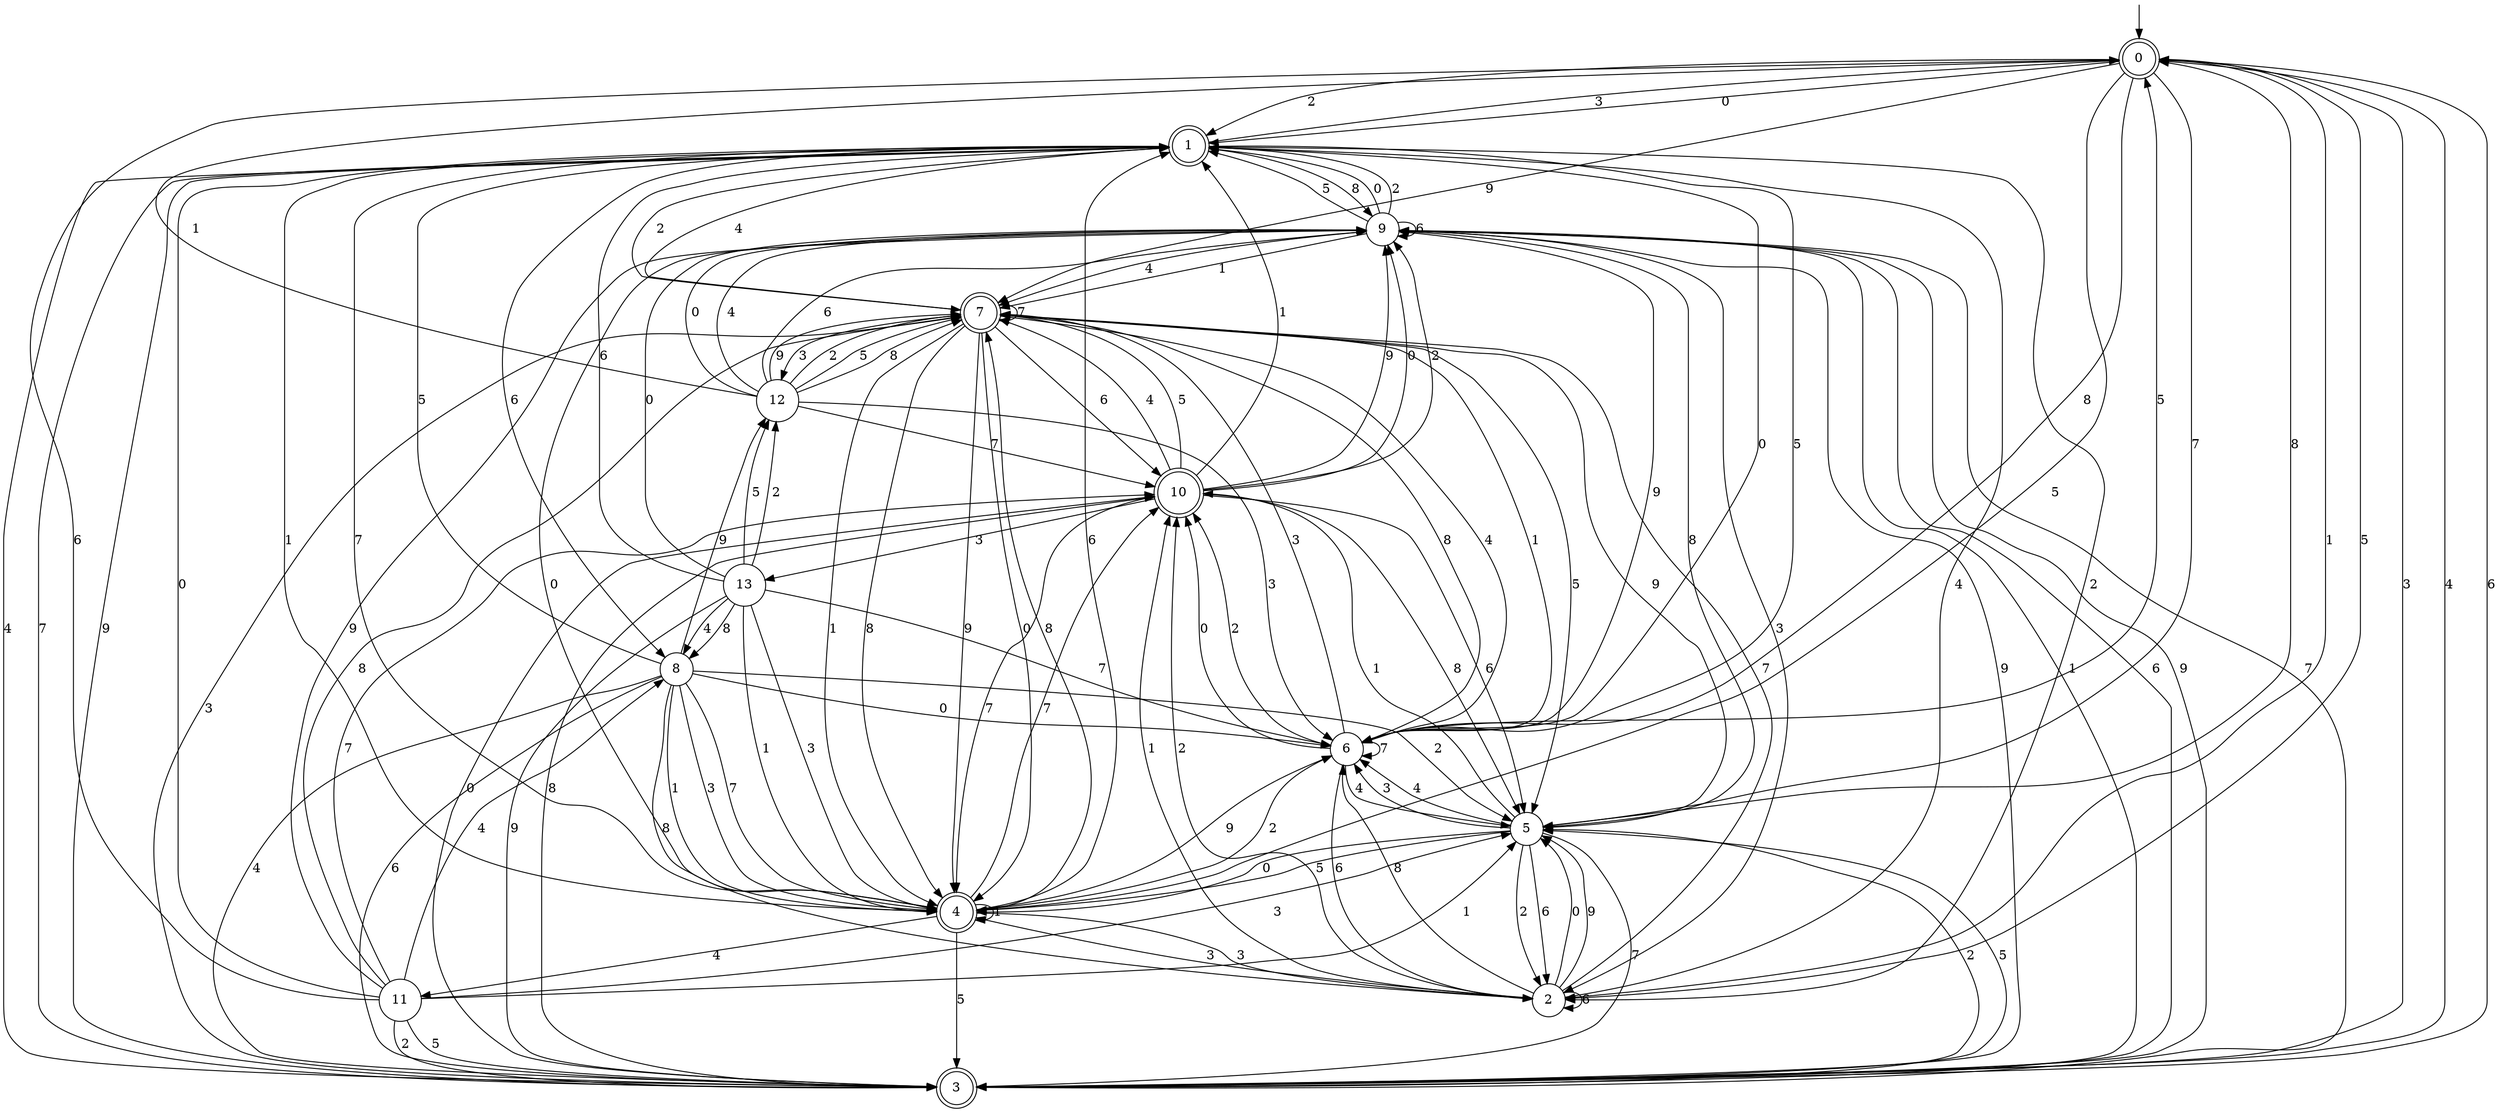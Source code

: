 digraph g {

	s0 [shape="doublecircle" label="0"];
	s1 [shape="doublecircle" label="1"];
	s2 [shape="circle" label="2"];
	s3 [shape="doublecircle" label="3"];
	s4 [shape="doublecircle" label="4"];
	s5 [shape="circle" label="5"];
	s6 [shape="circle" label="6"];
	s7 [shape="doublecircle" label="7"];
	s8 [shape="circle" label="8"];
	s9 [shape="circle" label="9"];
	s10 [shape="doublecircle" label="10"];
	s11 [shape="circle" label="11"];
	s12 [shape="circle" label="12"];
	s13 [shape="circle" label="13"];
	s0 -> s1 [label="0"];
	s0 -> s2 [label="1"];
	s0 -> s1 [label="2"];
	s0 -> s3 [label="3"];
	s0 -> s3 [label="4"];
	s0 -> s4 [label="5"];
	s0 -> s3 [label="6"];
	s0 -> s5 [label="7"];
	s0 -> s6 [label="8"];
	s0 -> s7 [label="9"];
	s1 -> s6 [label="0"];
	s1 -> s4 [label="1"];
	s1 -> s2 [label="2"];
	s1 -> s0 [label="3"];
	s1 -> s7 [label="4"];
	s1 -> s6 [label="5"];
	s1 -> s8 [label="6"];
	s1 -> s4 [label="7"];
	s1 -> s9 [label="8"];
	s1 -> s3 [label="9"];
	s2 -> s5 [label="0"];
	s2 -> s10 [label="1"];
	s2 -> s10 [label="2"];
	s2 -> s4 [label="3"];
	s2 -> s1 [label="4"];
	s2 -> s0 [label="5"];
	s2 -> s2 [label="6"];
	s2 -> s7 [label="7"];
	s2 -> s6 [label="8"];
	s2 -> s5 [label="9"];
	s3 -> s10 [label="0"];
	s3 -> s9 [label="1"];
	s3 -> s5 [label="2"];
	s3 -> s7 [label="3"];
	s3 -> s1 [label="4"];
	s3 -> s5 [label="5"];
	s3 -> s9 [label="6"];
	s3 -> s1 [label="7"];
	s3 -> s10 [label="8"];
	s3 -> s9 [label="9"];
	s4 -> s9 [label="0"];
	s4 -> s4 [label="1"];
	s4 -> s6 [label="2"];
	s4 -> s2 [label="3"];
	s4 -> s11 [label="4"];
	s4 -> s3 [label="5"];
	s4 -> s1 [label="6"];
	s4 -> s10 [label="7"];
	s4 -> s7 [label="8"];
	s4 -> s6 [label="9"];
	s5 -> s4 [label="0"];
	s5 -> s10 [label="1"];
	s5 -> s2 [label="2"];
	s5 -> s6 [label="3"];
	s5 -> s6 [label="4"];
	s5 -> s4 [label="5"];
	s5 -> s2 [label="6"];
	s5 -> s3 [label="7"];
	s5 -> s0 [label="8"];
	s5 -> s7 [label="9"];
	s6 -> s10 [label="0"];
	s6 -> s7 [label="1"];
	s6 -> s10 [label="2"];
	s6 -> s7 [label="3"];
	s6 -> s5 [label="4"];
	s6 -> s0 [label="5"];
	s6 -> s2 [label="6"];
	s6 -> s6 [label="7"];
	s6 -> s7 [label="8"];
	s6 -> s9 [label="9"];
	s7 -> s4 [label="0"];
	s7 -> s4 [label="1"];
	s7 -> s1 [label="2"];
	s7 -> s12 [label="3"];
	s7 -> s6 [label="4"];
	s7 -> s5 [label="5"];
	s7 -> s10 [label="6"];
	s7 -> s7 [label="7"];
	s7 -> s4 [label="8"];
	s7 -> s4 [label="9"];
	s8 -> s6 [label="0"];
	s8 -> s4 [label="1"];
	s8 -> s5 [label="2"];
	s8 -> s4 [label="3"];
	s8 -> s3 [label="4"];
	s8 -> s1 [label="5"];
	s8 -> s3 [label="6"];
	s8 -> s4 [label="7"];
	s8 -> s2 [label="8"];
	s8 -> s12 [label="9"];
	s9 -> s1 [label="0"];
	s9 -> s7 [label="1"];
	s9 -> s1 [label="2"];
	s9 -> s2 [label="3"];
	s9 -> s7 [label="4"];
	s9 -> s1 [label="5"];
	s9 -> s9 [label="6"];
	s9 -> s3 [label="7"];
	s9 -> s5 [label="8"];
	s9 -> s3 [label="9"];
	s10 -> s9 [label="0"];
	s10 -> s1 [label="1"];
	s10 -> s9 [label="2"];
	s10 -> s13 [label="3"];
	s10 -> s7 [label="4"];
	s10 -> s7 [label="5"];
	s10 -> s5 [label="6"];
	s10 -> s4 [label="7"];
	s10 -> s5 [label="8"];
	s10 -> s9 [label="9"];
	s11 -> s1 [label="0"];
	s11 -> s5 [label="1"];
	s11 -> s3 [label="2"];
	s11 -> s5 [label="3"];
	s11 -> s8 [label="4"];
	s11 -> s3 [label="5"];
	s11 -> s0 [label="6"];
	s11 -> s10 [label="7"];
	s11 -> s7 [label="8"];
	s11 -> s9 [label="9"];
	s12 -> s9 [label="0"];
	s12 -> s0 [label="1"];
	s12 -> s7 [label="2"];
	s12 -> s6 [label="3"];
	s12 -> s9 [label="4"];
	s12 -> s7 [label="5"];
	s12 -> s9 [label="6"];
	s12 -> s10 [label="7"];
	s12 -> s7 [label="8"];
	s12 -> s7 [label="9"];
	s13 -> s9 [label="0"];
	s13 -> s4 [label="1"];
	s13 -> s12 [label="2"];
	s13 -> s4 [label="3"];
	s13 -> s8 [label="4"];
	s13 -> s12 [label="5"];
	s13 -> s1 [label="6"];
	s13 -> s6 [label="7"];
	s13 -> s8 [label="8"];
	s13 -> s3 [label="9"];

__start0 [label="" shape="none" width="0" height="0"];
__start0 -> s0;

}
